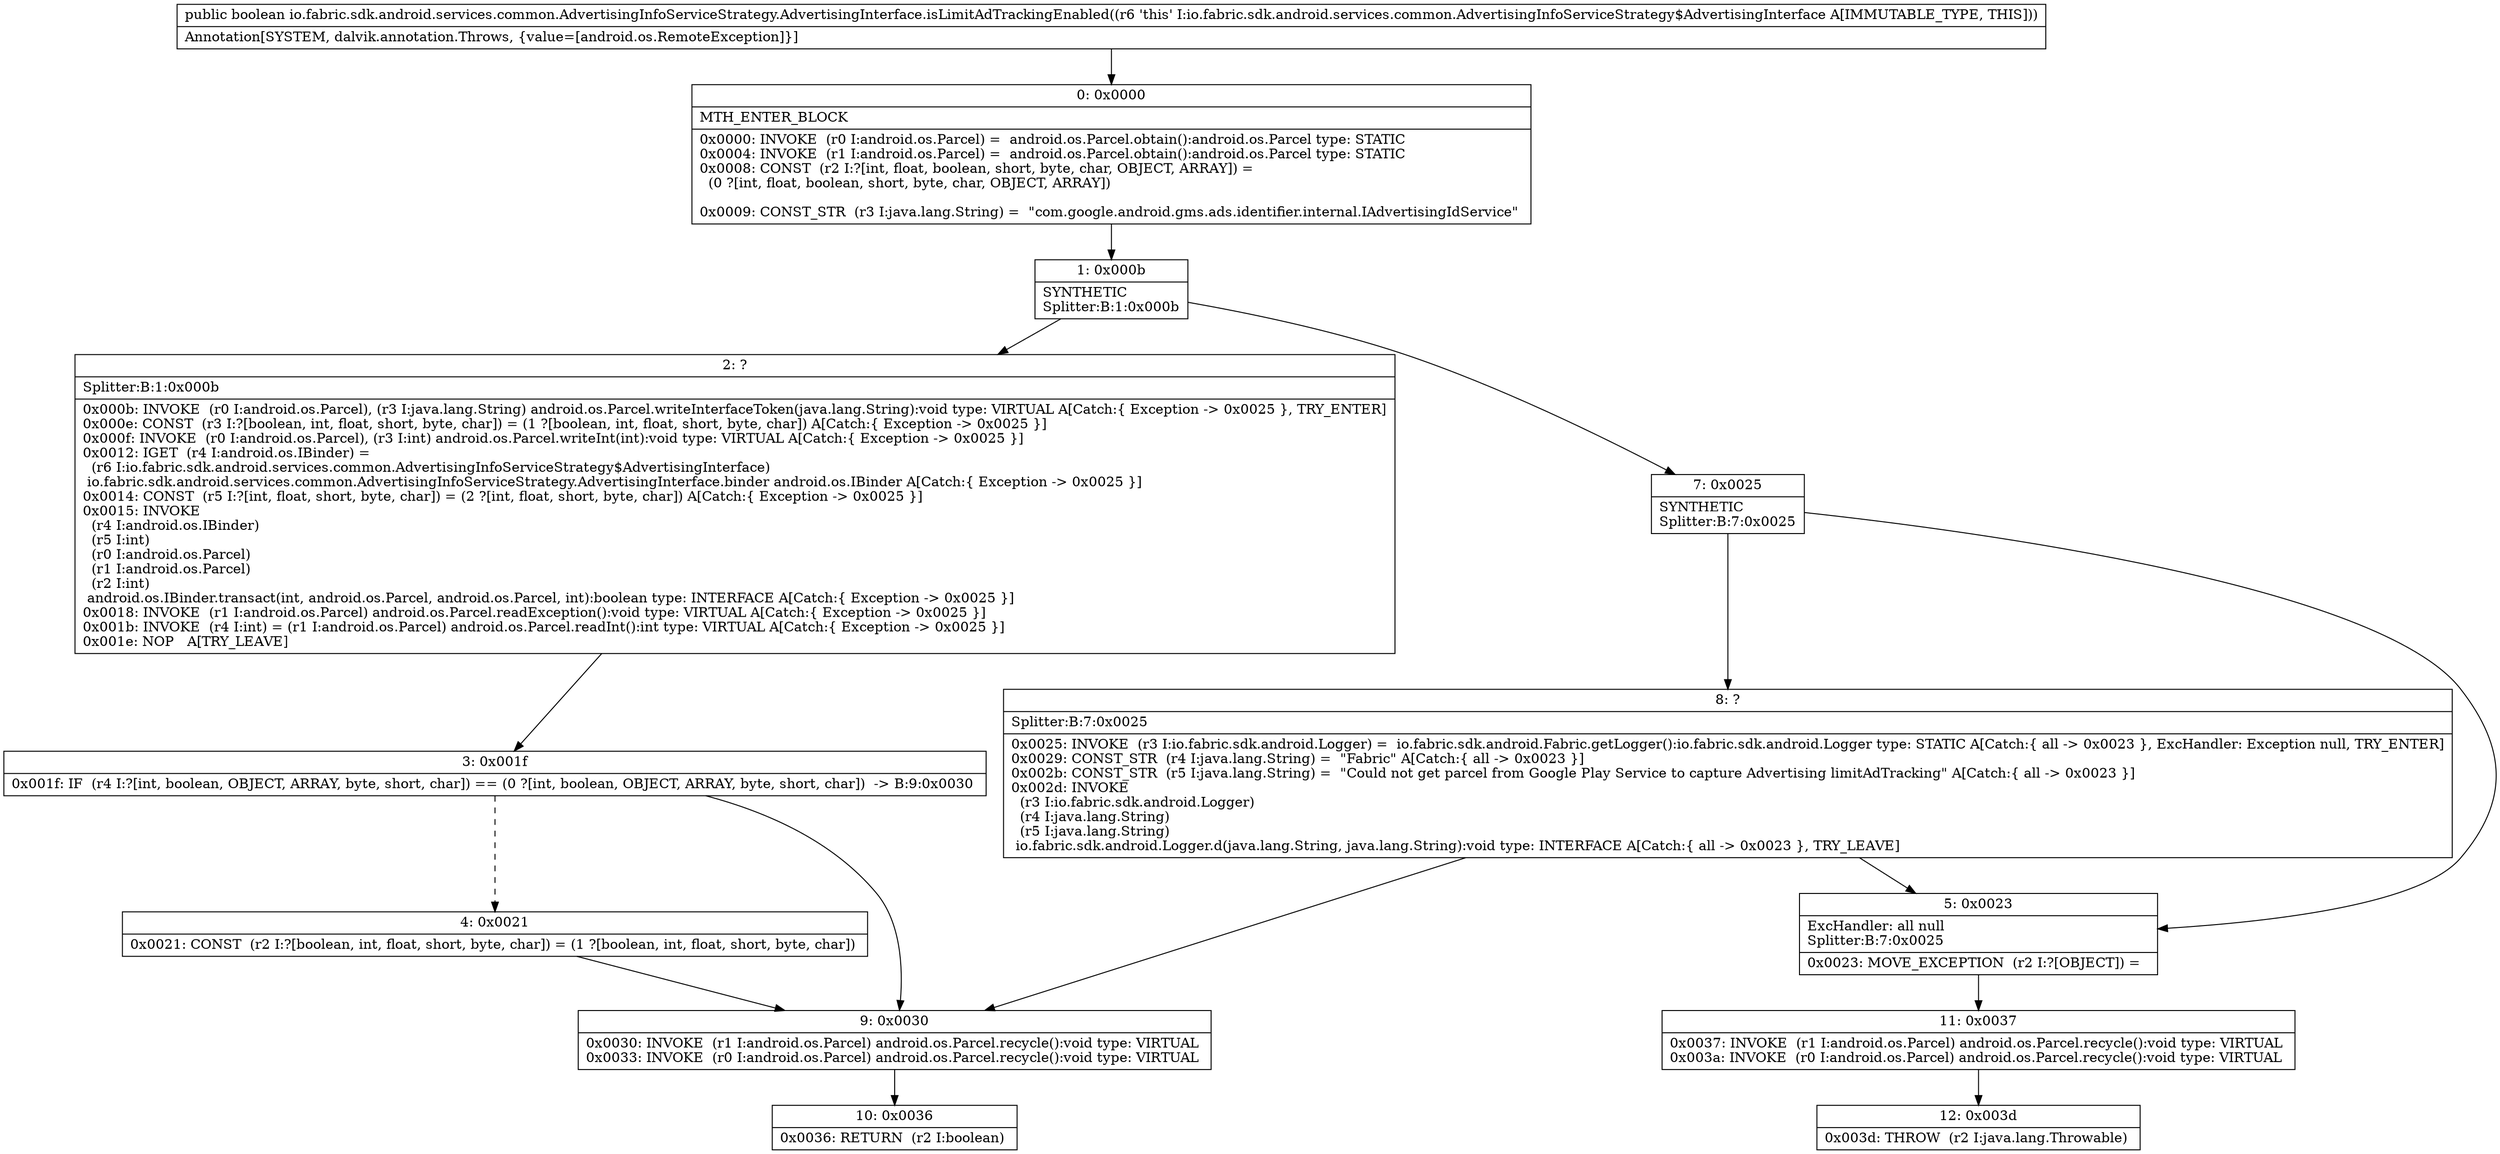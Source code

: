 digraph "CFG forio.fabric.sdk.android.services.common.AdvertisingInfoServiceStrategy.AdvertisingInterface.isLimitAdTrackingEnabled()Z" {
Node_0 [shape=record,label="{0\:\ 0x0000|MTH_ENTER_BLOCK\l|0x0000: INVOKE  (r0 I:android.os.Parcel) =  android.os.Parcel.obtain():android.os.Parcel type: STATIC \l0x0004: INVOKE  (r1 I:android.os.Parcel) =  android.os.Parcel.obtain():android.os.Parcel type: STATIC \l0x0008: CONST  (r2 I:?[int, float, boolean, short, byte, char, OBJECT, ARRAY]) = \l  (0 ?[int, float, boolean, short, byte, char, OBJECT, ARRAY])\l \l0x0009: CONST_STR  (r3 I:java.lang.String) =  \"com.google.android.gms.ads.identifier.internal.IAdvertisingIdService\" \l}"];
Node_1 [shape=record,label="{1\:\ 0x000b|SYNTHETIC\lSplitter:B:1:0x000b\l}"];
Node_2 [shape=record,label="{2\:\ ?|Splitter:B:1:0x000b\l|0x000b: INVOKE  (r0 I:android.os.Parcel), (r3 I:java.lang.String) android.os.Parcel.writeInterfaceToken(java.lang.String):void type: VIRTUAL A[Catch:\{ Exception \-\> 0x0025 \}, TRY_ENTER]\l0x000e: CONST  (r3 I:?[boolean, int, float, short, byte, char]) = (1 ?[boolean, int, float, short, byte, char]) A[Catch:\{ Exception \-\> 0x0025 \}]\l0x000f: INVOKE  (r0 I:android.os.Parcel), (r3 I:int) android.os.Parcel.writeInt(int):void type: VIRTUAL A[Catch:\{ Exception \-\> 0x0025 \}]\l0x0012: IGET  (r4 I:android.os.IBinder) = \l  (r6 I:io.fabric.sdk.android.services.common.AdvertisingInfoServiceStrategy$AdvertisingInterface)\l io.fabric.sdk.android.services.common.AdvertisingInfoServiceStrategy.AdvertisingInterface.binder android.os.IBinder A[Catch:\{ Exception \-\> 0x0025 \}]\l0x0014: CONST  (r5 I:?[int, float, short, byte, char]) = (2 ?[int, float, short, byte, char]) A[Catch:\{ Exception \-\> 0x0025 \}]\l0x0015: INVOKE  \l  (r4 I:android.os.IBinder)\l  (r5 I:int)\l  (r0 I:android.os.Parcel)\l  (r1 I:android.os.Parcel)\l  (r2 I:int)\l android.os.IBinder.transact(int, android.os.Parcel, android.os.Parcel, int):boolean type: INTERFACE A[Catch:\{ Exception \-\> 0x0025 \}]\l0x0018: INVOKE  (r1 I:android.os.Parcel) android.os.Parcel.readException():void type: VIRTUAL A[Catch:\{ Exception \-\> 0x0025 \}]\l0x001b: INVOKE  (r4 I:int) = (r1 I:android.os.Parcel) android.os.Parcel.readInt():int type: VIRTUAL A[Catch:\{ Exception \-\> 0x0025 \}]\l0x001e: NOP   A[TRY_LEAVE]\l}"];
Node_3 [shape=record,label="{3\:\ 0x001f|0x001f: IF  (r4 I:?[int, boolean, OBJECT, ARRAY, byte, short, char]) == (0 ?[int, boolean, OBJECT, ARRAY, byte, short, char])  \-\> B:9:0x0030 \l}"];
Node_4 [shape=record,label="{4\:\ 0x0021|0x0021: CONST  (r2 I:?[boolean, int, float, short, byte, char]) = (1 ?[boolean, int, float, short, byte, char]) \l}"];
Node_5 [shape=record,label="{5\:\ 0x0023|ExcHandler: all null\lSplitter:B:7:0x0025\l|0x0023: MOVE_EXCEPTION  (r2 I:?[OBJECT]) =  \l}"];
Node_7 [shape=record,label="{7\:\ 0x0025|SYNTHETIC\lSplitter:B:7:0x0025\l}"];
Node_8 [shape=record,label="{8\:\ ?|Splitter:B:7:0x0025\l|0x0025: INVOKE  (r3 I:io.fabric.sdk.android.Logger) =  io.fabric.sdk.android.Fabric.getLogger():io.fabric.sdk.android.Logger type: STATIC A[Catch:\{ all \-\> 0x0023 \}, ExcHandler: Exception null, TRY_ENTER]\l0x0029: CONST_STR  (r4 I:java.lang.String) =  \"Fabric\" A[Catch:\{ all \-\> 0x0023 \}]\l0x002b: CONST_STR  (r5 I:java.lang.String) =  \"Could not get parcel from Google Play Service to capture Advertising limitAdTracking\" A[Catch:\{ all \-\> 0x0023 \}]\l0x002d: INVOKE  \l  (r3 I:io.fabric.sdk.android.Logger)\l  (r4 I:java.lang.String)\l  (r5 I:java.lang.String)\l io.fabric.sdk.android.Logger.d(java.lang.String, java.lang.String):void type: INTERFACE A[Catch:\{ all \-\> 0x0023 \}, TRY_LEAVE]\l}"];
Node_9 [shape=record,label="{9\:\ 0x0030|0x0030: INVOKE  (r1 I:android.os.Parcel) android.os.Parcel.recycle():void type: VIRTUAL \l0x0033: INVOKE  (r0 I:android.os.Parcel) android.os.Parcel.recycle():void type: VIRTUAL \l}"];
Node_10 [shape=record,label="{10\:\ 0x0036|0x0036: RETURN  (r2 I:boolean) \l}"];
Node_11 [shape=record,label="{11\:\ 0x0037|0x0037: INVOKE  (r1 I:android.os.Parcel) android.os.Parcel.recycle():void type: VIRTUAL \l0x003a: INVOKE  (r0 I:android.os.Parcel) android.os.Parcel.recycle():void type: VIRTUAL \l}"];
Node_12 [shape=record,label="{12\:\ 0x003d|0x003d: THROW  (r2 I:java.lang.Throwable) \l}"];
MethodNode[shape=record,label="{public boolean io.fabric.sdk.android.services.common.AdvertisingInfoServiceStrategy.AdvertisingInterface.isLimitAdTrackingEnabled((r6 'this' I:io.fabric.sdk.android.services.common.AdvertisingInfoServiceStrategy$AdvertisingInterface A[IMMUTABLE_TYPE, THIS]))  | Annotation[SYSTEM, dalvik.annotation.Throws, \{value=[android.os.RemoteException]\}]\l}"];
MethodNode -> Node_0;
Node_0 -> Node_1;
Node_1 -> Node_2;
Node_1 -> Node_7;
Node_2 -> Node_3;
Node_3 -> Node_4[style=dashed];
Node_3 -> Node_9;
Node_4 -> Node_9;
Node_5 -> Node_11;
Node_7 -> Node_8;
Node_7 -> Node_5;
Node_8 -> Node_9;
Node_8 -> Node_5;
Node_9 -> Node_10;
Node_11 -> Node_12;
}


